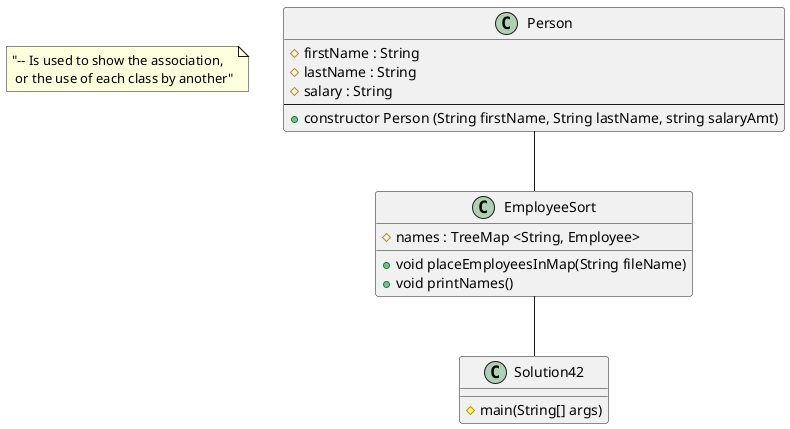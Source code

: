 @startuml
'https://plantuml.com/sequence-diagram

note as N1
  "-- Is used to show the association,
   or the use of each class by another"
end note

class Person{
# firstName : String
# lastName : String
# salary : String
--
+ constructor Person (String firstName, String lastName, string salaryAmt)
}
Person -- EmployeeSort


class EmployeeSort{
# names : TreeMap <String, Employee>
__
+ void placeEmployeesInMap(String fileName)
+ void printNames()
}
EmployeeSort -- Solution42

class Solution42{
# main(String[] args)
}
@enduml